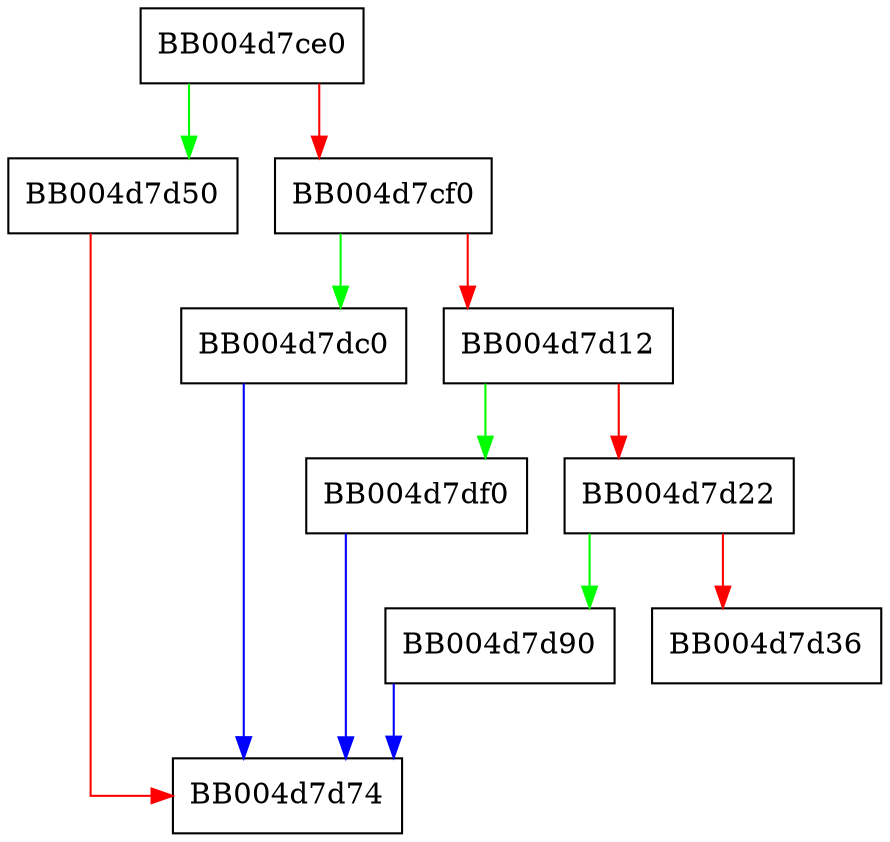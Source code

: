 digraph tls_parse_stoc_client_cert_type {
  node [shape="box"];
  graph [splines=ortho];
  BB004d7ce0 -> BB004d7d50 [color="green"];
  BB004d7ce0 -> BB004d7cf0 [color="red"];
  BB004d7cf0 -> BB004d7dc0 [color="green"];
  BB004d7cf0 -> BB004d7d12 [color="red"];
  BB004d7d12 -> BB004d7df0 [color="green"];
  BB004d7d12 -> BB004d7d22 [color="red"];
  BB004d7d22 -> BB004d7d90 [color="green"];
  BB004d7d22 -> BB004d7d36 [color="red"];
  BB004d7d50 -> BB004d7d74 [color="red"];
  BB004d7d90 -> BB004d7d74 [color="blue"];
  BB004d7dc0 -> BB004d7d74 [color="blue"];
  BB004d7df0 -> BB004d7d74 [color="blue"];
}